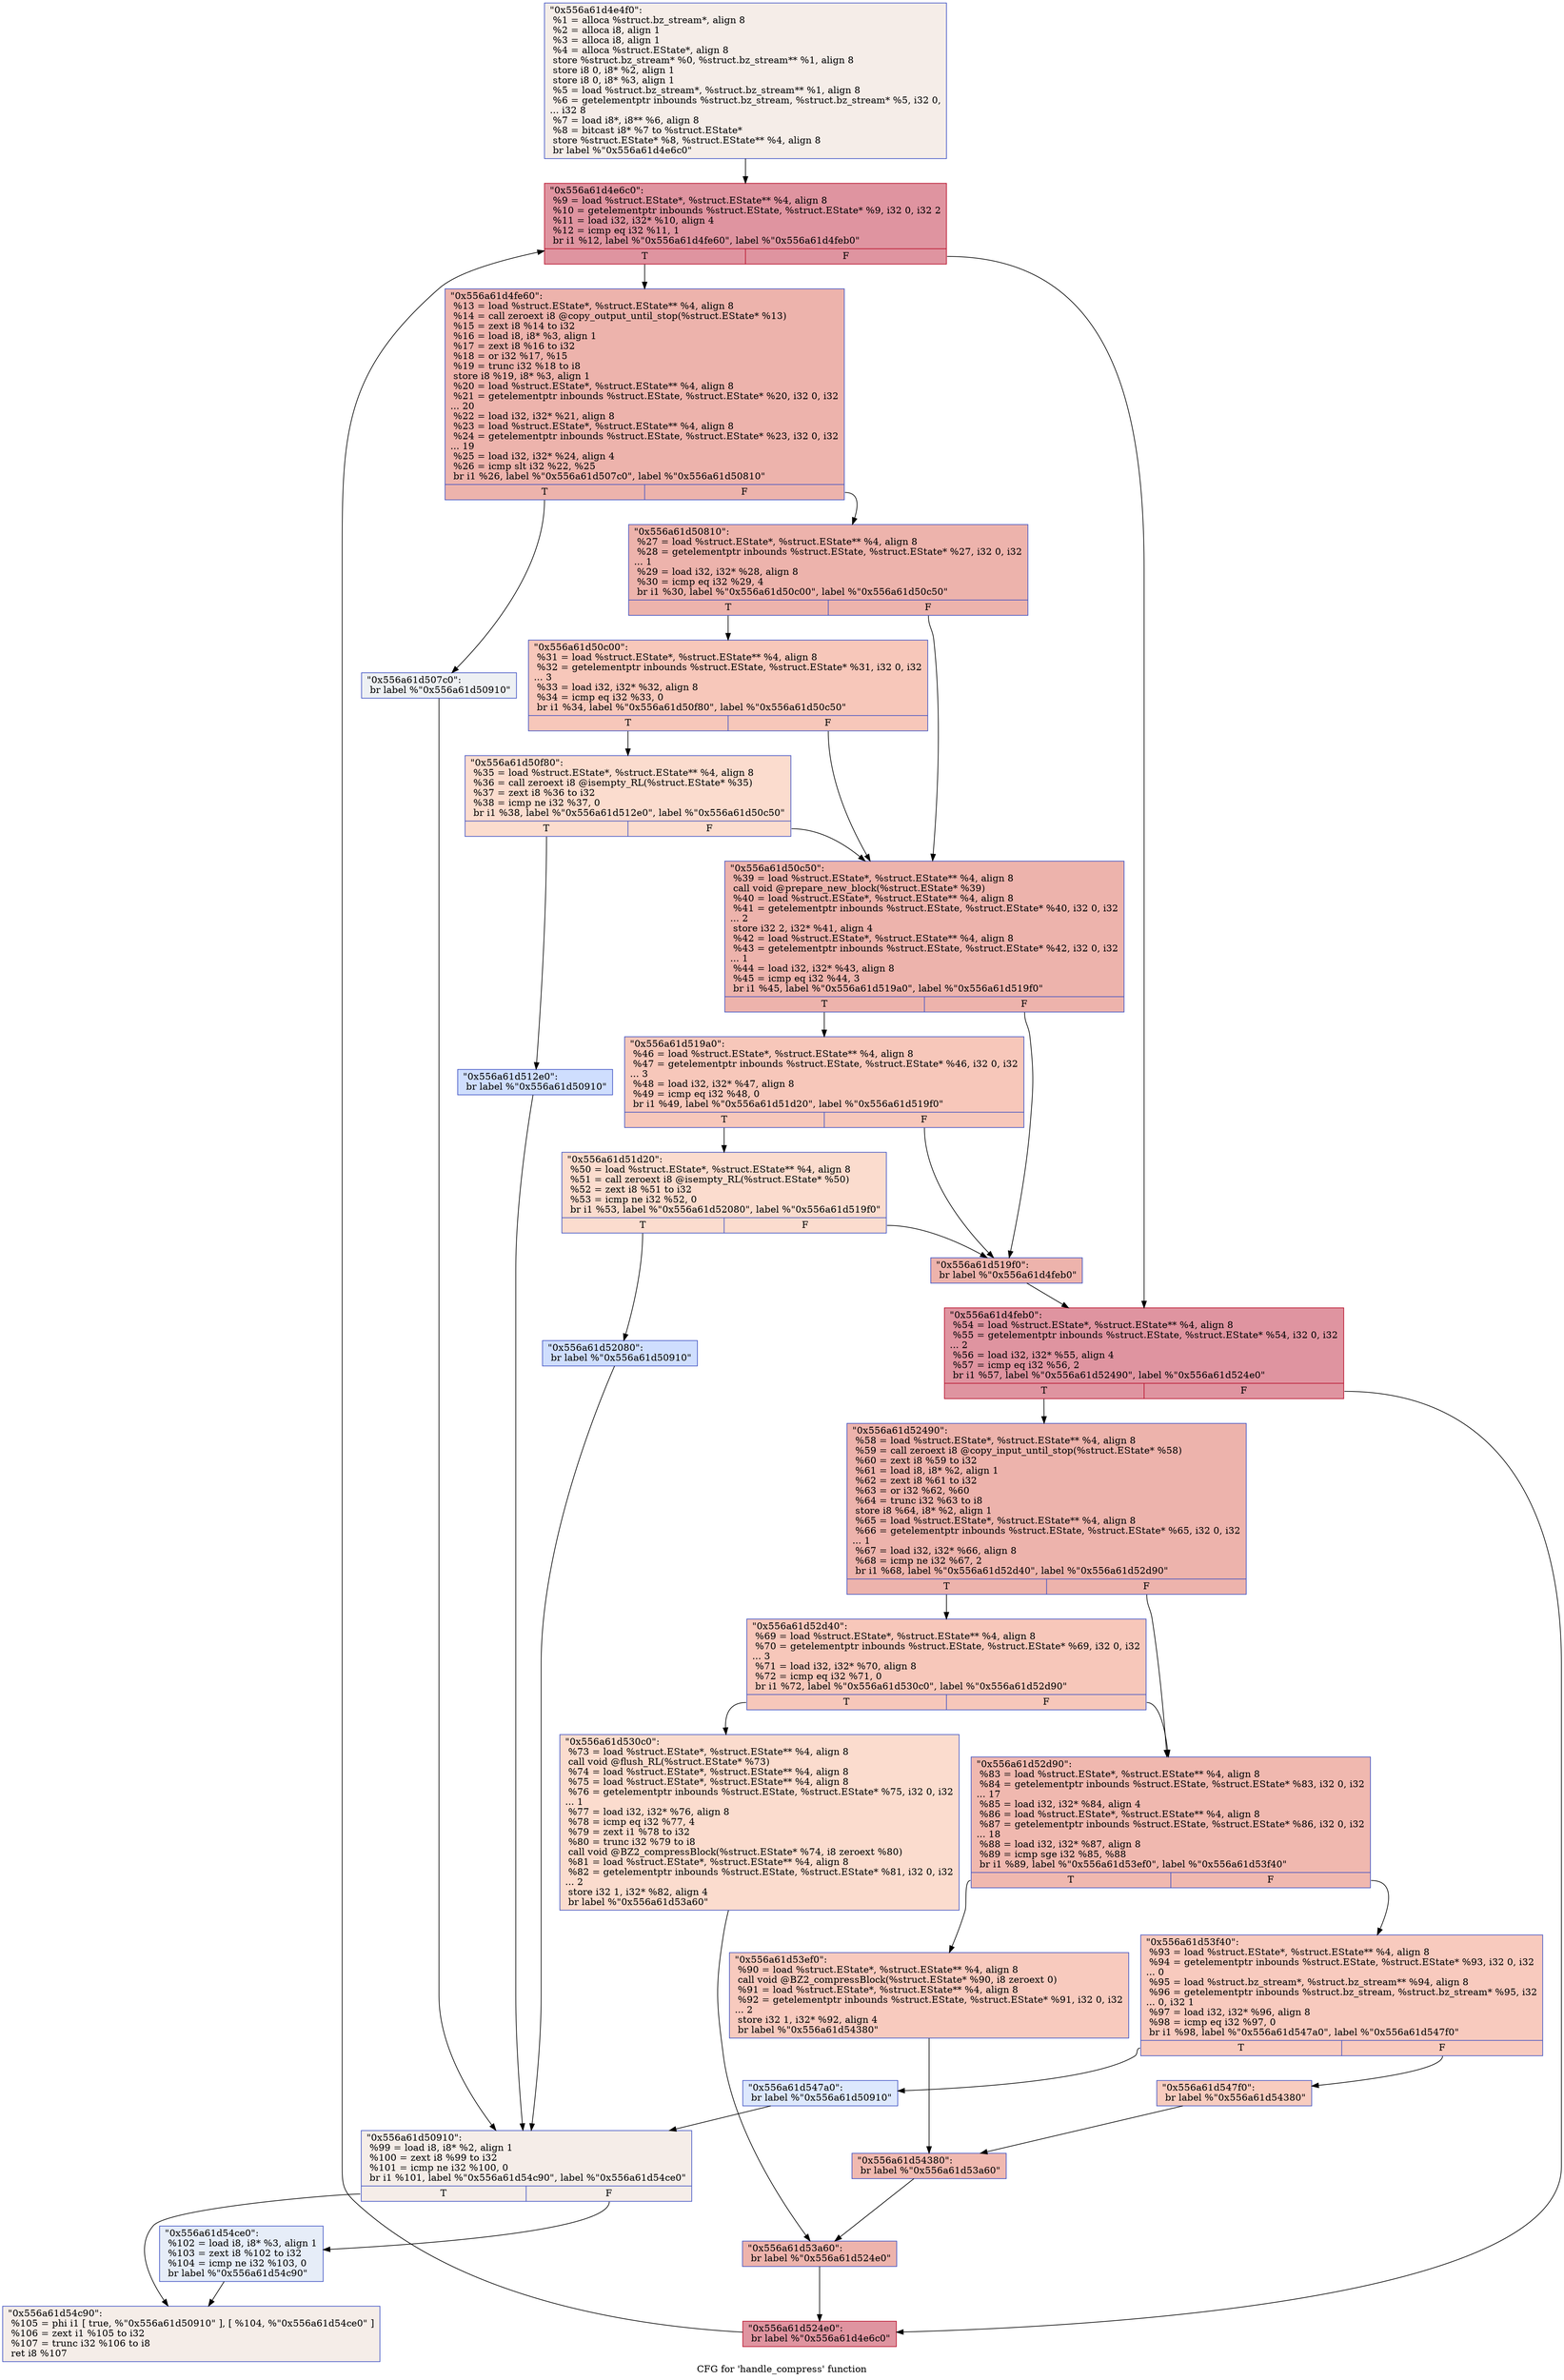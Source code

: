 digraph "CFG for 'handle_compress' function" {
	label="CFG for 'handle_compress' function";

	Node0x556a61d4e4f0 [shape=record,color="#3d50c3ff", style=filled, fillcolor="#e8d6cc70",label="{\"0x556a61d4e4f0\":\l  %1 = alloca %struct.bz_stream*, align 8\l  %2 = alloca i8, align 1\l  %3 = alloca i8, align 1\l  %4 = alloca %struct.EState*, align 8\l  store %struct.bz_stream* %0, %struct.bz_stream** %1, align 8\l  store i8 0, i8* %2, align 1\l  store i8 0, i8* %3, align 1\l  %5 = load %struct.bz_stream*, %struct.bz_stream** %1, align 8\l  %6 = getelementptr inbounds %struct.bz_stream, %struct.bz_stream* %5, i32 0,\l... i32 8\l  %7 = load i8*, i8** %6, align 8\l  %8 = bitcast i8* %7 to %struct.EState*\l  store %struct.EState* %8, %struct.EState** %4, align 8\l  br label %\"0x556a61d4e6c0\"\l}"];
	Node0x556a61d4e4f0 -> Node0x556a61d4e6c0;
	Node0x556a61d4e6c0 [shape=record,color="#b70d28ff", style=filled, fillcolor="#b70d2870",label="{\"0x556a61d4e6c0\":                                 \l  %9 = load %struct.EState*, %struct.EState** %4, align 8\l  %10 = getelementptr inbounds %struct.EState, %struct.EState* %9, i32 0, i32 2\l  %11 = load i32, i32* %10, align 4\l  %12 = icmp eq i32 %11, 1\l  br i1 %12, label %\"0x556a61d4fe60\", label %\"0x556a61d4feb0\"\l|{<s0>T|<s1>F}}"];
	Node0x556a61d4e6c0:s0 -> Node0x556a61d4fe60;
	Node0x556a61d4e6c0:s1 -> Node0x556a61d4feb0;
	Node0x556a61d4fe60 [shape=record,color="#3d50c3ff", style=filled, fillcolor="#d6524470",label="{\"0x556a61d4fe60\":                                 \l  %13 = load %struct.EState*, %struct.EState** %4, align 8\l  %14 = call zeroext i8 @copy_output_until_stop(%struct.EState* %13)\l  %15 = zext i8 %14 to i32\l  %16 = load i8, i8* %3, align 1\l  %17 = zext i8 %16 to i32\l  %18 = or i32 %17, %15\l  %19 = trunc i32 %18 to i8\l  store i8 %19, i8* %3, align 1\l  %20 = load %struct.EState*, %struct.EState** %4, align 8\l  %21 = getelementptr inbounds %struct.EState, %struct.EState* %20, i32 0, i32\l... 20\l  %22 = load i32, i32* %21, align 8\l  %23 = load %struct.EState*, %struct.EState** %4, align 8\l  %24 = getelementptr inbounds %struct.EState, %struct.EState* %23, i32 0, i32\l... 19\l  %25 = load i32, i32* %24, align 4\l  %26 = icmp slt i32 %22, %25\l  br i1 %26, label %\"0x556a61d507c0\", label %\"0x556a61d50810\"\l|{<s0>T|<s1>F}}"];
	Node0x556a61d4fe60:s0 -> Node0x556a61d507c0;
	Node0x556a61d4fe60:s1 -> Node0x556a61d50810;
	Node0x556a61d507c0 [shape=record,color="#3d50c3ff", style=filled, fillcolor="#d6dce470",label="{\"0x556a61d507c0\":                                 \l  br label %\"0x556a61d50910\"\l}"];
	Node0x556a61d507c0 -> Node0x556a61d50910;
	Node0x556a61d50810 [shape=record,color="#3d50c3ff", style=filled, fillcolor="#d6524470",label="{\"0x556a61d50810\":                                 \l  %27 = load %struct.EState*, %struct.EState** %4, align 8\l  %28 = getelementptr inbounds %struct.EState, %struct.EState* %27, i32 0, i32\l... 1\l  %29 = load i32, i32* %28, align 8\l  %30 = icmp eq i32 %29, 4\l  br i1 %30, label %\"0x556a61d50c00\", label %\"0x556a61d50c50\"\l|{<s0>T|<s1>F}}"];
	Node0x556a61d50810:s0 -> Node0x556a61d50c00;
	Node0x556a61d50810:s1 -> Node0x556a61d50c50;
	Node0x556a61d50c00 [shape=record,color="#3d50c3ff", style=filled, fillcolor="#ec7f6370",label="{\"0x556a61d50c00\":                                 \l  %31 = load %struct.EState*, %struct.EState** %4, align 8\l  %32 = getelementptr inbounds %struct.EState, %struct.EState* %31, i32 0, i32\l... 3\l  %33 = load i32, i32* %32, align 8\l  %34 = icmp eq i32 %33, 0\l  br i1 %34, label %\"0x556a61d50f80\", label %\"0x556a61d50c50\"\l|{<s0>T|<s1>F}}"];
	Node0x556a61d50c00:s0 -> Node0x556a61d50f80;
	Node0x556a61d50c00:s1 -> Node0x556a61d50c50;
	Node0x556a61d50f80 [shape=record,color="#3d50c3ff", style=filled, fillcolor="#f7af9170",label="{\"0x556a61d50f80\":                                 \l  %35 = load %struct.EState*, %struct.EState** %4, align 8\l  %36 = call zeroext i8 @isempty_RL(%struct.EState* %35)\l  %37 = zext i8 %36 to i32\l  %38 = icmp ne i32 %37, 0\l  br i1 %38, label %\"0x556a61d512e0\", label %\"0x556a61d50c50\"\l|{<s0>T|<s1>F}}"];
	Node0x556a61d50f80:s0 -> Node0x556a61d512e0;
	Node0x556a61d50f80:s1 -> Node0x556a61d50c50;
	Node0x556a61d512e0 [shape=record,color="#3d50c3ff", style=filled, fillcolor="#93b5fe70",label="{\"0x556a61d512e0\":                                 \l  br label %\"0x556a61d50910\"\l}"];
	Node0x556a61d512e0 -> Node0x556a61d50910;
	Node0x556a61d50c50 [shape=record,color="#3d50c3ff", style=filled, fillcolor="#d6524470",label="{\"0x556a61d50c50\":                                 \l  %39 = load %struct.EState*, %struct.EState** %4, align 8\l  call void @prepare_new_block(%struct.EState* %39)\l  %40 = load %struct.EState*, %struct.EState** %4, align 8\l  %41 = getelementptr inbounds %struct.EState, %struct.EState* %40, i32 0, i32\l... 2\l  store i32 2, i32* %41, align 4\l  %42 = load %struct.EState*, %struct.EState** %4, align 8\l  %43 = getelementptr inbounds %struct.EState, %struct.EState* %42, i32 0, i32\l... 1\l  %44 = load i32, i32* %43, align 8\l  %45 = icmp eq i32 %44, 3\l  br i1 %45, label %\"0x556a61d519a0\", label %\"0x556a61d519f0\"\l|{<s0>T|<s1>F}}"];
	Node0x556a61d50c50:s0 -> Node0x556a61d519a0;
	Node0x556a61d50c50:s1 -> Node0x556a61d519f0;
	Node0x556a61d519a0 [shape=record,color="#3d50c3ff", style=filled, fillcolor="#ec7f6370",label="{\"0x556a61d519a0\":                                 \l  %46 = load %struct.EState*, %struct.EState** %4, align 8\l  %47 = getelementptr inbounds %struct.EState, %struct.EState* %46, i32 0, i32\l... 3\l  %48 = load i32, i32* %47, align 8\l  %49 = icmp eq i32 %48, 0\l  br i1 %49, label %\"0x556a61d51d20\", label %\"0x556a61d519f0\"\l|{<s0>T|<s1>F}}"];
	Node0x556a61d519a0:s0 -> Node0x556a61d51d20;
	Node0x556a61d519a0:s1 -> Node0x556a61d519f0;
	Node0x556a61d51d20 [shape=record,color="#3d50c3ff", style=filled, fillcolor="#f7af9170",label="{\"0x556a61d51d20\":                                 \l  %50 = load %struct.EState*, %struct.EState** %4, align 8\l  %51 = call zeroext i8 @isempty_RL(%struct.EState* %50)\l  %52 = zext i8 %51 to i32\l  %53 = icmp ne i32 %52, 0\l  br i1 %53, label %\"0x556a61d52080\", label %\"0x556a61d519f0\"\l|{<s0>T|<s1>F}}"];
	Node0x556a61d51d20:s0 -> Node0x556a61d52080;
	Node0x556a61d51d20:s1 -> Node0x556a61d519f0;
	Node0x556a61d52080 [shape=record,color="#3d50c3ff", style=filled, fillcolor="#93b5fe70",label="{\"0x556a61d52080\":                                 \l  br label %\"0x556a61d50910\"\l}"];
	Node0x556a61d52080 -> Node0x556a61d50910;
	Node0x556a61d519f0 [shape=record,color="#3d50c3ff", style=filled, fillcolor="#d6524470",label="{\"0x556a61d519f0\":                                 \l  br label %\"0x556a61d4feb0\"\l}"];
	Node0x556a61d519f0 -> Node0x556a61d4feb0;
	Node0x556a61d4feb0 [shape=record,color="#b70d28ff", style=filled, fillcolor="#b70d2870",label="{\"0x556a61d4feb0\":                                 \l  %54 = load %struct.EState*, %struct.EState** %4, align 8\l  %55 = getelementptr inbounds %struct.EState, %struct.EState* %54, i32 0, i32\l... 2\l  %56 = load i32, i32* %55, align 4\l  %57 = icmp eq i32 %56, 2\l  br i1 %57, label %\"0x556a61d52490\", label %\"0x556a61d524e0\"\l|{<s0>T|<s1>F}}"];
	Node0x556a61d4feb0:s0 -> Node0x556a61d52490;
	Node0x556a61d4feb0:s1 -> Node0x556a61d524e0;
	Node0x556a61d52490 [shape=record,color="#3d50c3ff", style=filled, fillcolor="#d6524470",label="{\"0x556a61d52490\":                                 \l  %58 = load %struct.EState*, %struct.EState** %4, align 8\l  %59 = call zeroext i8 @copy_input_until_stop(%struct.EState* %58)\l  %60 = zext i8 %59 to i32\l  %61 = load i8, i8* %2, align 1\l  %62 = zext i8 %61 to i32\l  %63 = or i32 %62, %60\l  %64 = trunc i32 %63 to i8\l  store i8 %64, i8* %2, align 1\l  %65 = load %struct.EState*, %struct.EState** %4, align 8\l  %66 = getelementptr inbounds %struct.EState, %struct.EState* %65, i32 0, i32\l... 1\l  %67 = load i32, i32* %66, align 8\l  %68 = icmp ne i32 %67, 2\l  br i1 %68, label %\"0x556a61d52d40\", label %\"0x556a61d52d90\"\l|{<s0>T|<s1>F}}"];
	Node0x556a61d52490:s0 -> Node0x556a61d52d40;
	Node0x556a61d52490:s1 -> Node0x556a61d52d90;
	Node0x556a61d52d40 [shape=record,color="#3d50c3ff", style=filled, fillcolor="#ec7f6370",label="{\"0x556a61d52d40\":                                 \l  %69 = load %struct.EState*, %struct.EState** %4, align 8\l  %70 = getelementptr inbounds %struct.EState, %struct.EState* %69, i32 0, i32\l... 3\l  %71 = load i32, i32* %70, align 8\l  %72 = icmp eq i32 %71, 0\l  br i1 %72, label %\"0x556a61d530c0\", label %\"0x556a61d52d90\"\l|{<s0>T|<s1>F}}"];
	Node0x556a61d52d40:s0 -> Node0x556a61d530c0;
	Node0x556a61d52d40:s1 -> Node0x556a61d52d90;
	Node0x556a61d530c0 [shape=record,color="#3d50c3ff", style=filled, fillcolor="#f7af9170",label="{\"0x556a61d530c0\":                                 \l  %73 = load %struct.EState*, %struct.EState** %4, align 8\l  call void @flush_RL(%struct.EState* %73)\l  %74 = load %struct.EState*, %struct.EState** %4, align 8\l  %75 = load %struct.EState*, %struct.EState** %4, align 8\l  %76 = getelementptr inbounds %struct.EState, %struct.EState* %75, i32 0, i32\l... 1\l  %77 = load i32, i32* %76, align 8\l  %78 = icmp eq i32 %77, 4\l  %79 = zext i1 %78 to i32\l  %80 = trunc i32 %79 to i8\l  call void @BZ2_compressBlock(%struct.EState* %74, i8 zeroext %80)\l  %81 = load %struct.EState*, %struct.EState** %4, align 8\l  %82 = getelementptr inbounds %struct.EState, %struct.EState* %81, i32 0, i32\l... 2\l  store i32 1, i32* %82, align 4\l  br label %\"0x556a61d53a60\"\l}"];
	Node0x556a61d530c0 -> Node0x556a61d53a60;
	Node0x556a61d52d90 [shape=record,color="#3d50c3ff", style=filled, fillcolor="#dc5d4a70",label="{\"0x556a61d52d90\":                                 \l  %83 = load %struct.EState*, %struct.EState** %4, align 8\l  %84 = getelementptr inbounds %struct.EState, %struct.EState* %83, i32 0, i32\l... 17\l  %85 = load i32, i32* %84, align 4\l  %86 = load %struct.EState*, %struct.EState** %4, align 8\l  %87 = getelementptr inbounds %struct.EState, %struct.EState* %86, i32 0, i32\l... 18\l  %88 = load i32, i32* %87, align 8\l  %89 = icmp sge i32 %85, %88\l  br i1 %89, label %\"0x556a61d53ef0\", label %\"0x556a61d53f40\"\l|{<s0>T|<s1>F}}"];
	Node0x556a61d52d90:s0 -> Node0x556a61d53ef0;
	Node0x556a61d52d90:s1 -> Node0x556a61d53f40;
	Node0x556a61d53ef0 [shape=record,color="#3d50c3ff", style=filled, fillcolor="#ef886b70",label="{\"0x556a61d53ef0\":                                 \l  %90 = load %struct.EState*, %struct.EState** %4, align 8\l  call void @BZ2_compressBlock(%struct.EState* %90, i8 zeroext 0)\l  %91 = load %struct.EState*, %struct.EState** %4, align 8\l  %92 = getelementptr inbounds %struct.EState, %struct.EState* %91, i32 0, i32\l... 2\l  store i32 1, i32* %92, align 4\l  br label %\"0x556a61d54380\"\l}"];
	Node0x556a61d53ef0 -> Node0x556a61d54380;
	Node0x556a61d53f40 [shape=record,color="#3d50c3ff", style=filled, fillcolor="#ef886b70",label="{\"0x556a61d53f40\":                                 \l  %93 = load %struct.EState*, %struct.EState** %4, align 8\l  %94 = getelementptr inbounds %struct.EState, %struct.EState* %93, i32 0, i32\l... 0\l  %95 = load %struct.bz_stream*, %struct.bz_stream** %94, align 8\l  %96 = getelementptr inbounds %struct.bz_stream, %struct.bz_stream* %95, i32\l... 0, i32 1\l  %97 = load i32, i32* %96, align 8\l  %98 = icmp eq i32 %97, 0\l  br i1 %98, label %\"0x556a61d547a0\", label %\"0x556a61d547f0\"\l|{<s0>T|<s1>F}}"];
	Node0x556a61d53f40:s0 -> Node0x556a61d547a0;
	Node0x556a61d53f40:s1 -> Node0x556a61d547f0;
	Node0x556a61d547a0 [shape=record,color="#3d50c3ff", style=filled, fillcolor="#b2ccfb70",label="{\"0x556a61d547a0\":                                 \l  br label %\"0x556a61d50910\"\l}"];
	Node0x556a61d547a0 -> Node0x556a61d50910;
	Node0x556a61d547f0 [shape=record,color="#3d50c3ff", style=filled, fillcolor="#f08b6e70",label="{\"0x556a61d547f0\":                                 \l  br label %\"0x556a61d54380\"\l}"];
	Node0x556a61d547f0 -> Node0x556a61d54380;
	Node0x556a61d54380 [shape=record,color="#3d50c3ff", style=filled, fillcolor="#de614d70",label="{\"0x556a61d54380\":                                 \l  br label %\"0x556a61d53a60\"\l}"];
	Node0x556a61d54380 -> Node0x556a61d53a60;
	Node0x556a61d53a60 [shape=record,color="#3d50c3ff", style=filled, fillcolor="#d6524470",label="{\"0x556a61d53a60\":                                 \l  br label %\"0x556a61d524e0\"\l}"];
	Node0x556a61d53a60 -> Node0x556a61d524e0;
	Node0x556a61d524e0 [shape=record,color="#b70d28ff", style=filled, fillcolor="#b70d2870",label="{\"0x556a61d524e0\":                                 \l  br label %\"0x556a61d4e6c0\"\l}"];
	Node0x556a61d524e0 -> Node0x556a61d4e6c0;
	Node0x556a61d50910 [shape=record,color="#3d50c3ff", style=filled, fillcolor="#e8d6cc70",label="{\"0x556a61d50910\":                                 \l  %99 = load i8, i8* %2, align 1\l  %100 = zext i8 %99 to i32\l  %101 = icmp ne i32 %100, 0\l  br i1 %101, label %\"0x556a61d54c90\", label %\"0x556a61d54ce0\"\l|{<s0>T|<s1>F}}"];
	Node0x556a61d50910:s0 -> Node0x556a61d54c90;
	Node0x556a61d50910:s1 -> Node0x556a61d54ce0;
	Node0x556a61d54ce0 [shape=record,color="#3d50c3ff", style=filled, fillcolor="#c7d7f070",label="{\"0x556a61d54ce0\":                                 \l  %102 = load i8, i8* %3, align 1\l  %103 = zext i8 %102 to i32\l  %104 = icmp ne i32 %103, 0\l  br label %\"0x556a61d54c90\"\l}"];
	Node0x556a61d54ce0 -> Node0x556a61d54c90;
	Node0x556a61d54c90 [shape=record,color="#3d50c3ff", style=filled, fillcolor="#e8d6cc70",label="{\"0x556a61d54c90\":                                 \l  %105 = phi i1 [ true, %\"0x556a61d50910\" ], [ %104, %\"0x556a61d54ce0\" ]\l  %106 = zext i1 %105 to i32\l  %107 = trunc i32 %106 to i8\l  ret i8 %107\l}"];
}
